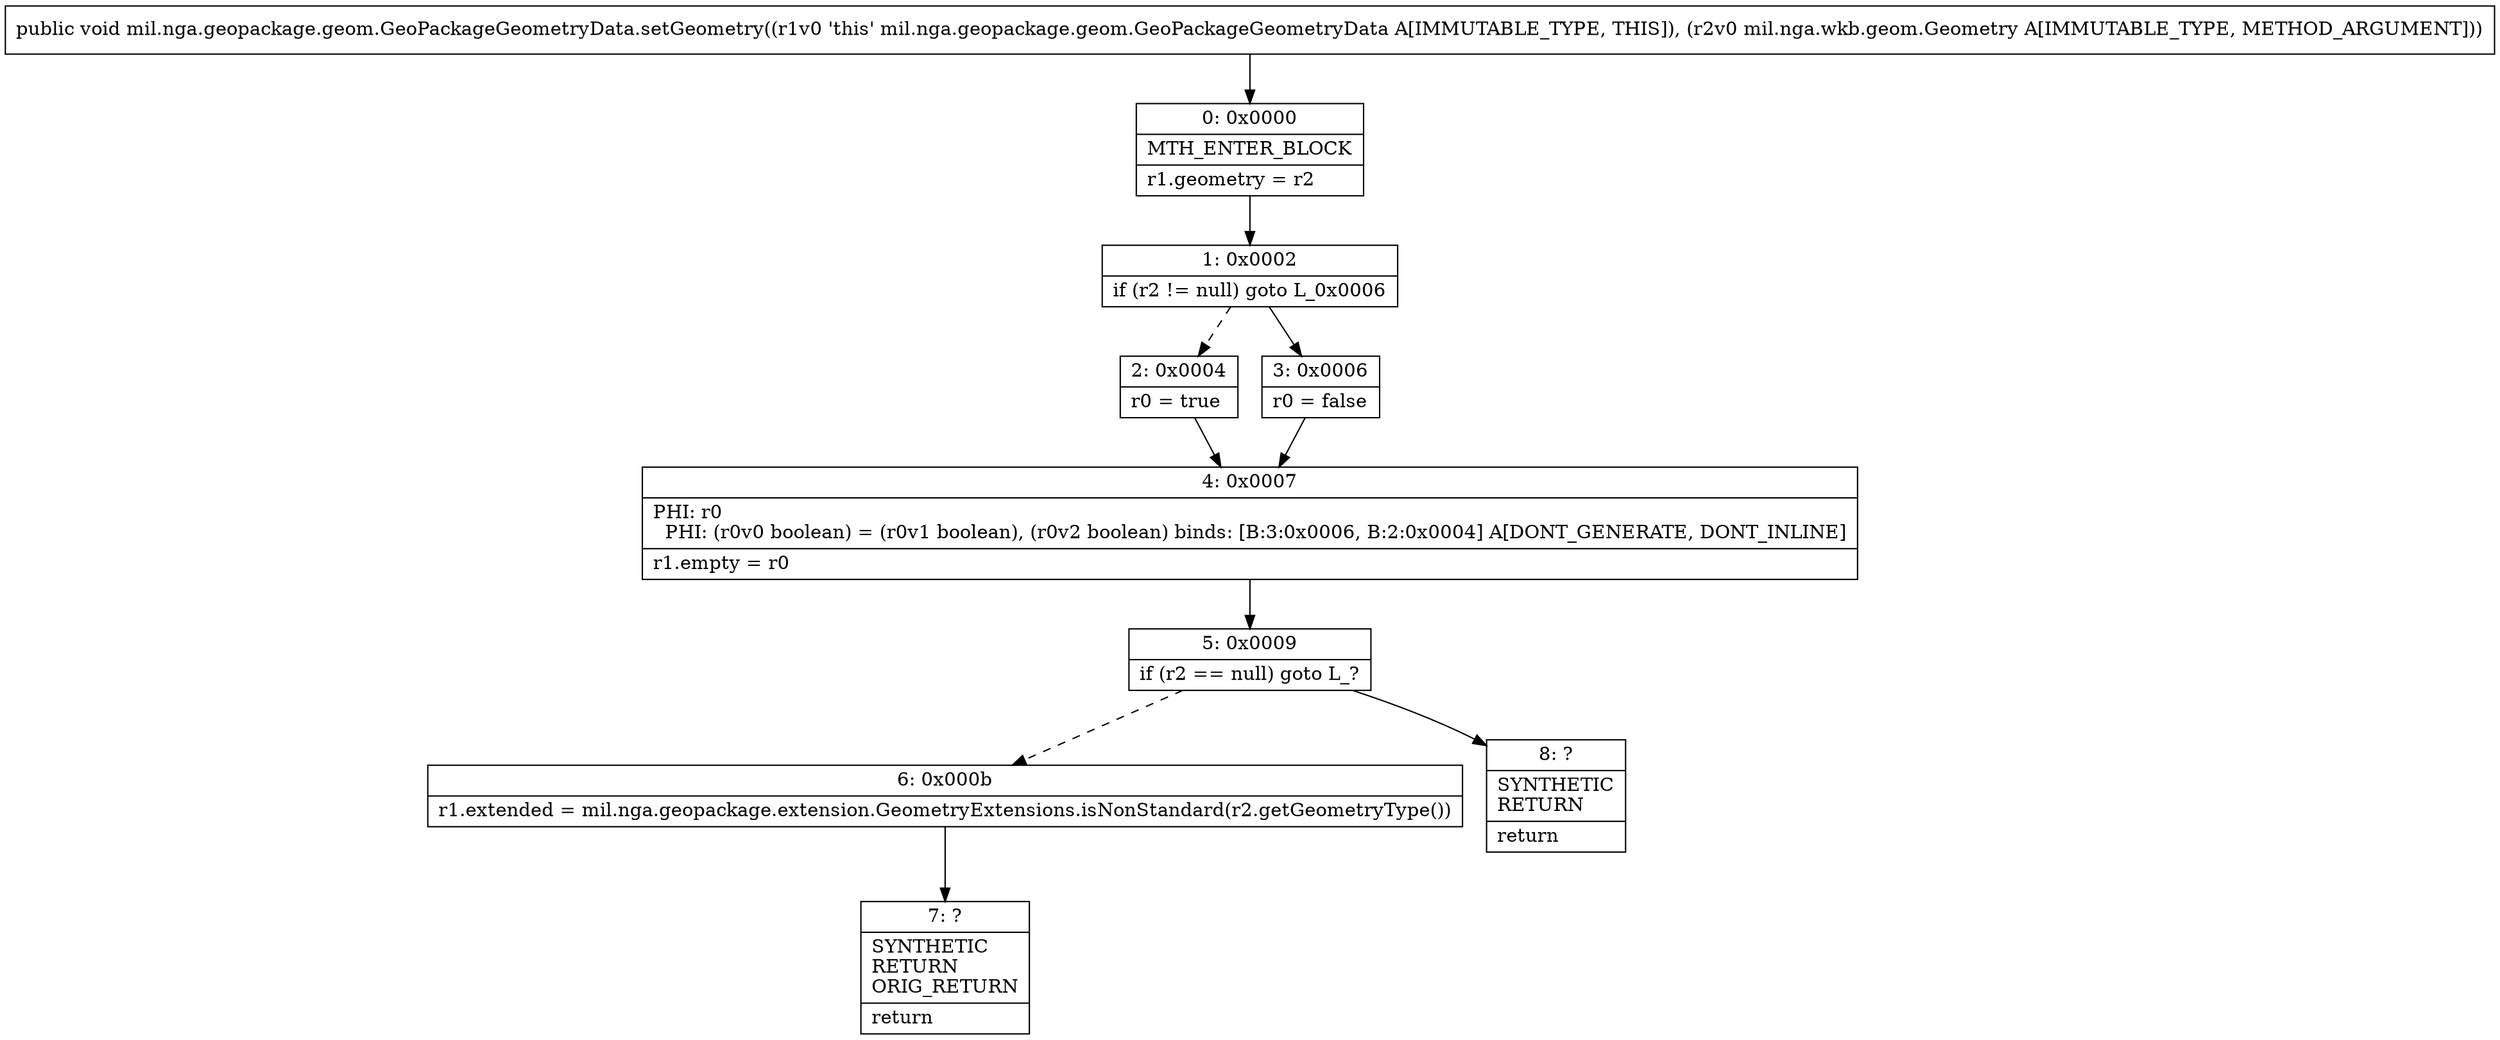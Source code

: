 digraph "CFG formil.nga.geopackage.geom.GeoPackageGeometryData.setGeometry(Lmil\/nga\/wkb\/geom\/Geometry;)V" {
Node_0 [shape=record,label="{0\:\ 0x0000|MTH_ENTER_BLOCK\l|r1.geometry = r2\l}"];
Node_1 [shape=record,label="{1\:\ 0x0002|if (r2 != null) goto L_0x0006\l}"];
Node_2 [shape=record,label="{2\:\ 0x0004|r0 = true\l}"];
Node_3 [shape=record,label="{3\:\ 0x0006|r0 = false\l}"];
Node_4 [shape=record,label="{4\:\ 0x0007|PHI: r0 \l  PHI: (r0v0 boolean) = (r0v1 boolean), (r0v2 boolean) binds: [B:3:0x0006, B:2:0x0004] A[DONT_GENERATE, DONT_INLINE]\l|r1.empty = r0\l}"];
Node_5 [shape=record,label="{5\:\ 0x0009|if (r2 == null) goto L_?\l}"];
Node_6 [shape=record,label="{6\:\ 0x000b|r1.extended = mil.nga.geopackage.extension.GeometryExtensions.isNonStandard(r2.getGeometryType())\l}"];
Node_7 [shape=record,label="{7\:\ ?|SYNTHETIC\lRETURN\lORIG_RETURN\l|return\l}"];
Node_8 [shape=record,label="{8\:\ ?|SYNTHETIC\lRETURN\l|return\l}"];
MethodNode[shape=record,label="{public void mil.nga.geopackage.geom.GeoPackageGeometryData.setGeometry((r1v0 'this' mil.nga.geopackage.geom.GeoPackageGeometryData A[IMMUTABLE_TYPE, THIS]), (r2v0 mil.nga.wkb.geom.Geometry A[IMMUTABLE_TYPE, METHOD_ARGUMENT])) }"];
MethodNode -> Node_0;
Node_0 -> Node_1;
Node_1 -> Node_2[style=dashed];
Node_1 -> Node_3;
Node_2 -> Node_4;
Node_3 -> Node_4;
Node_4 -> Node_5;
Node_5 -> Node_6[style=dashed];
Node_5 -> Node_8;
Node_6 -> Node_7;
}

